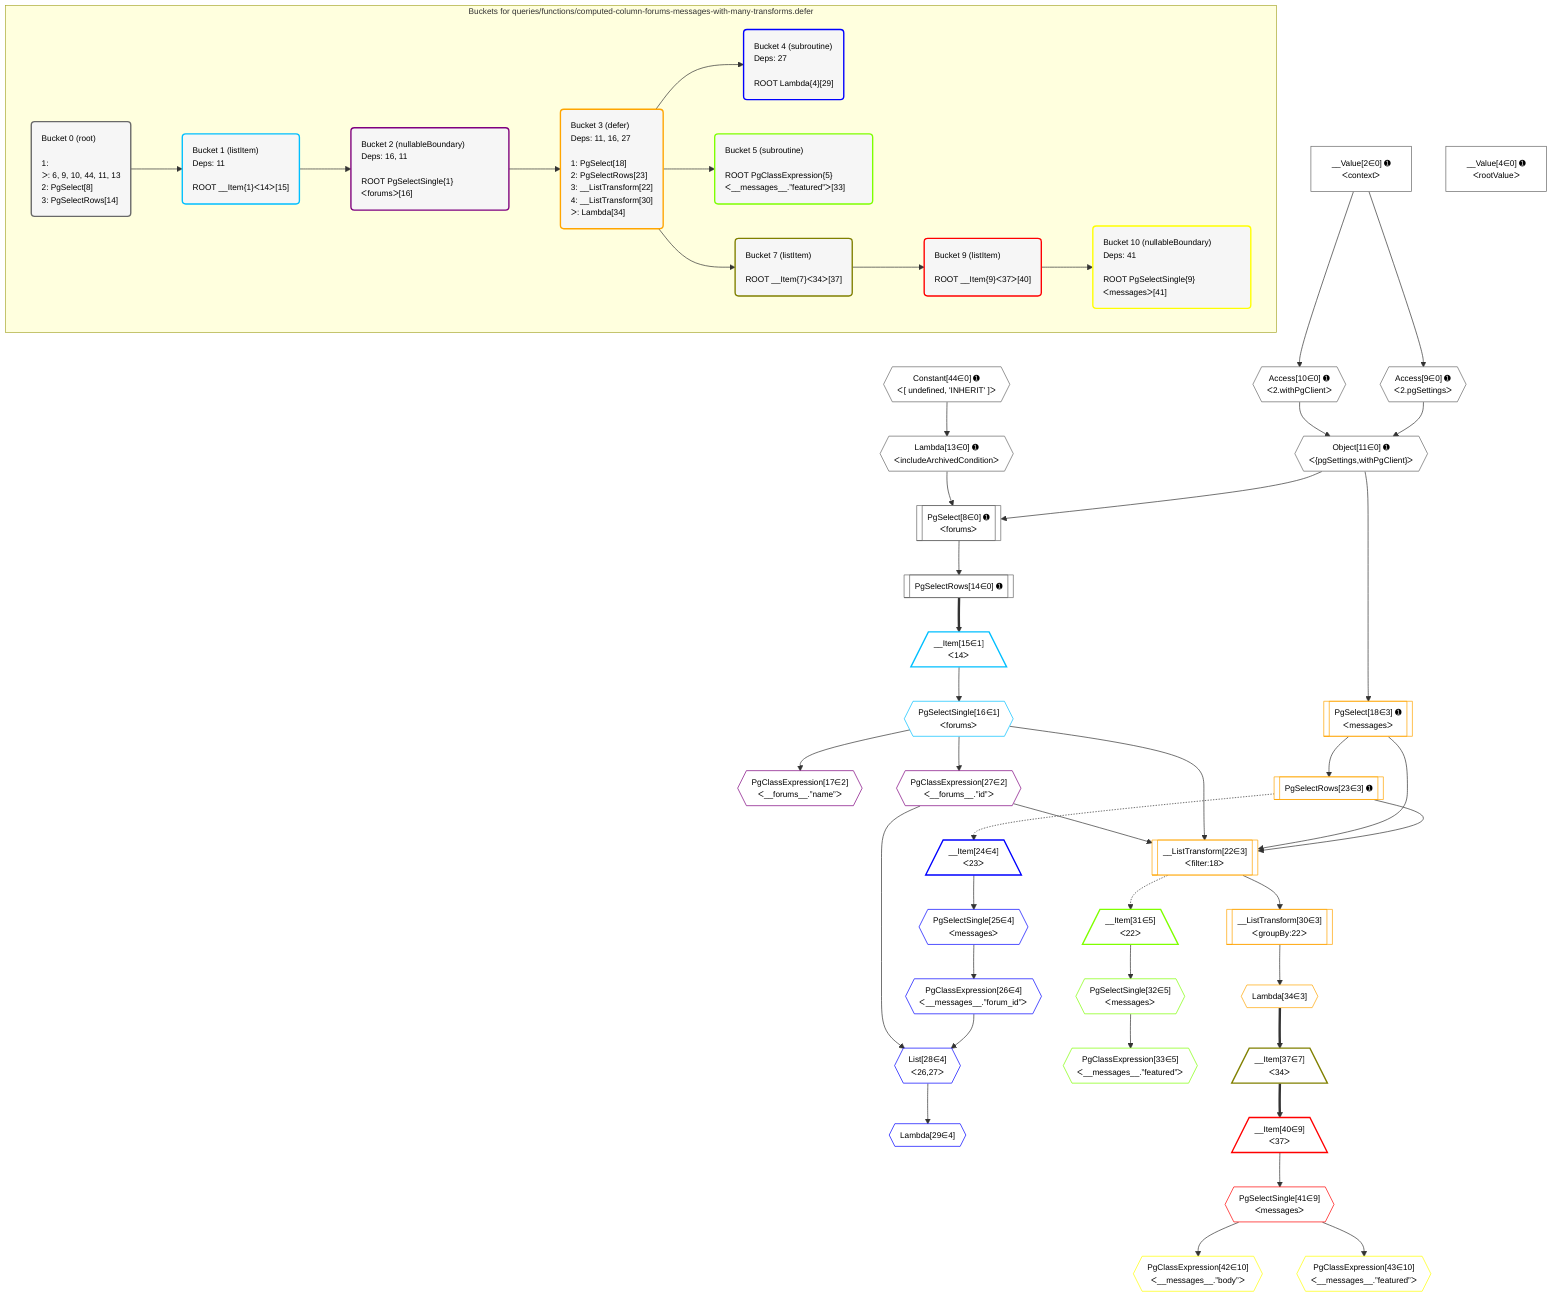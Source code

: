 %%{init: {'themeVariables': { 'fontSize': '12px'}}}%%
graph TD
    classDef path fill:#eee,stroke:#000,color:#000
    classDef plan fill:#fff,stroke-width:1px,color:#000
    classDef itemplan fill:#fff,stroke-width:2px,color:#000
    classDef unbatchedplan fill:#dff,stroke-width:1px,color:#000
    classDef sideeffectplan fill:#fcc,stroke-width:2px,color:#000
    classDef bucket fill:#f6f6f6,color:#000,stroke-width:2px,text-align:left


    %% plan dependencies
    PgSelect8[["PgSelect[8∈0] ➊<br />ᐸforumsᐳ"]]:::plan
    Object11{{"Object[11∈0] ➊<br />ᐸ{pgSettings,withPgClient}ᐳ"}}:::plan
    Lambda13{{"Lambda[13∈0] ➊<br />ᐸincludeArchivedConditionᐳ"}}:::plan
    Object11 & Lambda13 --> PgSelect8
    Access9{{"Access[9∈0] ➊<br />ᐸ2.pgSettingsᐳ"}}:::plan
    Access10{{"Access[10∈0] ➊<br />ᐸ2.withPgClientᐳ"}}:::plan
    Access9 & Access10 --> Object11
    __Value2["__Value[2∈0] ➊<br />ᐸcontextᐳ"]:::plan
    __Value2 --> Access9
    __Value2 --> Access10
    Constant44{{"Constant[44∈0] ➊<br />ᐸ[ undefined, 'INHERIT' ]ᐳ"}}:::plan
    Constant44 --> Lambda13
    PgSelectRows14[["PgSelectRows[14∈0] ➊"]]:::plan
    PgSelect8 --> PgSelectRows14
    __Value4["__Value[4∈0] ➊<br />ᐸrootValueᐳ"]:::plan
    __Item15[/"__Item[15∈1]<br />ᐸ14ᐳ"\]:::itemplan
    PgSelectRows14 ==> __Item15
    PgSelectSingle16{{"PgSelectSingle[16∈1]<br />ᐸforumsᐳ"}}:::plan
    __Item15 --> PgSelectSingle16
    PgClassExpression17{{"PgClassExpression[17∈2]<br />ᐸ__forums__.”name”ᐳ"}}:::plan
    PgSelectSingle16 --> PgClassExpression17
    PgClassExpression27{{"PgClassExpression[27∈2]<br />ᐸ__forums__.”id”ᐳ"}}:::plan
    PgSelectSingle16 --> PgClassExpression27
    __ListTransform22[["__ListTransform[22∈3]<br />ᐸfilter:18ᐳ"]]:::plan
    PgSelectRows23[["PgSelectRows[23∈3] ➊"]]:::plan
    PgSelect18[["PgSelect[18∈3] ➊<br />ᐸmessagesᐳ"]]:::plan
    PgSelectRows23 & PgSelect18 & PgSelectSingle16 & PgClassExpression27 --> __ListTransform22
    Object11 --> PgSelect18
    PgSelect18 --> PgSelectRows23
    __ListTransform30[["__ListTransform[30∈3]<br />ᐸgroupBy:22ᐳ"]]:::plan
    __ListTransform22 --> __ListTransform30
    Lambda34{{"Lambda[34∈3]"}}:::plan
    __ListTransform30 --> Lambda34
    List28{{"List[28∈4]<br />ᐸ26,27ᐳ"}}:::plan
    PgClassExpression26{{"PgClassExpression[26∈4]<br />ᐸ__messages__.”forum_id”ᐳ"}}:::plan
    PgClassExpression26 & PgClassExpression27 --> List28
    __Item24[/"__Item[24∈4]<br />ᐸ23ᐳ"\]:::itemplan
    PgSelectRows23 -.-> __Item24
    PgSelectSingle25{{"PgSelectSingle[25∈4]<br />ᐸmessagesᐳ"}}:::plan
    __Item24 --> PgSelectSingle25
    PgSelectSingle25 --> PgClassExpression26
    Lambda29{{"Lambda[29∈4]"}}:::plan
    List28 --> Lambda29
    __Item31[/"__Item[31∈5]<br />ᐸ22ᐳ"\]:::itemplan
    __ListTransform22 -.-> __Item31
    PgSelectSingle32{{"PgSelectSingle[32∈5]<br />ᐸmessagesᐳ"}}:::plan
    __Item31 --> PgSelectSingle32
    PgClassExpression33{{"PgClassExpression[33∈5]<br />ᐸ__messages__.”featured”ᐳ"}}:::plan
    PgSelectSingle32 --> PgClassExpression33
    __Item37[/"__Item[37∈7]<br />ᐸ34ᐳ"\]:::itemplan
    Lambda34 ==> __Item37
    __Item40[/"__Item[40∈9]<br />ᐸ37ᐳ"\]:::itemplan
    __Item37 ==> __Item40
    PgSelectSingle41{{"PgSelectSingle[41∈9]<br />ᐸmessagesᐳ"}}:::plan
    __Item40 --> PgSelectSingle41
    PgClassExpression42{{"PgClassExpression[42∈10]<br />ᐸ__messages__.”body”ᐳ"}}:::plan
    PgSelectSingle41 --> PgClassExpression42
    PgClassExpression43{{"PgClassExpression[43∈10]<br />ᐸ__messages__.”featured”ᐳ"}}:::plan
    PgSelectSingle41 --> PgClassExpression43

    %% define steps

    subgraph "Buckets for queries/functions/computed-column-forums-messages-with-many-transforms.defer"
    Bucket0("Bucket 0 (root)<br /><br />1: <br />ᐳ: 6, 9, 10, 44, 11, 13<br />2: PgSelect[8]<br />3: PgSelectRows[14]"):::bucket
    classDef bucket0 stroke:#696969
    class Bucket0,__Value2,__Value4,PgSelect8,Access9,Access10,Object11,Lambda13,PgSelectRows14,Constant44 bucket0
    Bucket1("Bucket 1 (listItem)<br />Deps: 11<br /><br />ROOT __Item{1}ᐸ14ᐳ[15]"):::bucket
    classDef bucket1 stroke:#00bfff
    class Bucket1,__Item15,PgSelectSingle16 bucket1
    Bucket2("Bucket 2 (nullableBoundary)<br />Deps: 16, 11<br /><br />ROOT PgSelectSingle{1}ᐸforumsᐳ[16]"):::bucket
    classDef bucket2 stroke:#7f007f
    class Bucket2,PgClassExpression17,PgClassExpression27 bucket2
    Bucket3("Bucket 3 (defer)<br />Deps: 11, 16, 27<br /><br />1: PgSelect[18]<br />2: PgSelectRows[23]<br />3: __ListTransform[22]<br />4: __ListTransform[30]<br />ᐳ: Lambda[34]"):::bucket
    classDef bucket3 stroke:#ffa500
    class Bucket3,PgSelect18,__ListTransform22,PgSelectRows23,__ListTransform30,Lambda34 bucket3
    Bucket4("Bucket 4 (subroutine)<br />Deps: 27<br /><br />ROOT Lambda{4}[29]"):::bucket
    classDef bucket4 stroke:#0000ff
    class Bucket4,__Item24,PgSelectSingle25,PgClassExpression26,List28,Lambda29 bucket4
    Bucket5("Bucket 5 (subroutine)<br /><br />ROOT PgClassExpression{5}ᐸ__messages__.”featured”ᐳ[33]"):::bucket
    classDef bucket5 stroke:#7fff00
    class Bucket5,__Item31,PgSelectSingle32,PgClassExpression33 bucket5
    Bucket7("Bucket 7 (listItem)<br /><br />ROOT __Item{7}ᐸ34ᐳ[37]"):::bucket
    classDef bucket7 stroke:#808000
    class Bucket7,__Item37 bucket7
    Bucket9("Bucket 9 (listItem)<br /><br />ROOT __Item{9}ᐸ37ᐳ[40]"):::bucket
    classDef bucket9 stroke:#ff0000
    class Bucket9,__Item40,PgSelectSingle41 bucket9
    Bucket10("Bucket 10 (nullableBoundary)<br />Deps: 41<br /><br />ROOT PgSelectSingle{9}ᐸmessagesᐳ[41]"):::bucket
    classDef bucket10 stroke:#ffff00
    class Bucket10,PgClassExpression42,PgClassExpression43 bucket10
    Bucket0 --> Bucket1
    Bucket1 --> Bucket2
    Bucket2 --> Bucket3
    Bucket3 --> Bucket4 & Bucket5 & Bucket7
    Bucket7 --> Bucket9
    Bucket9 --> Bucket10
    end